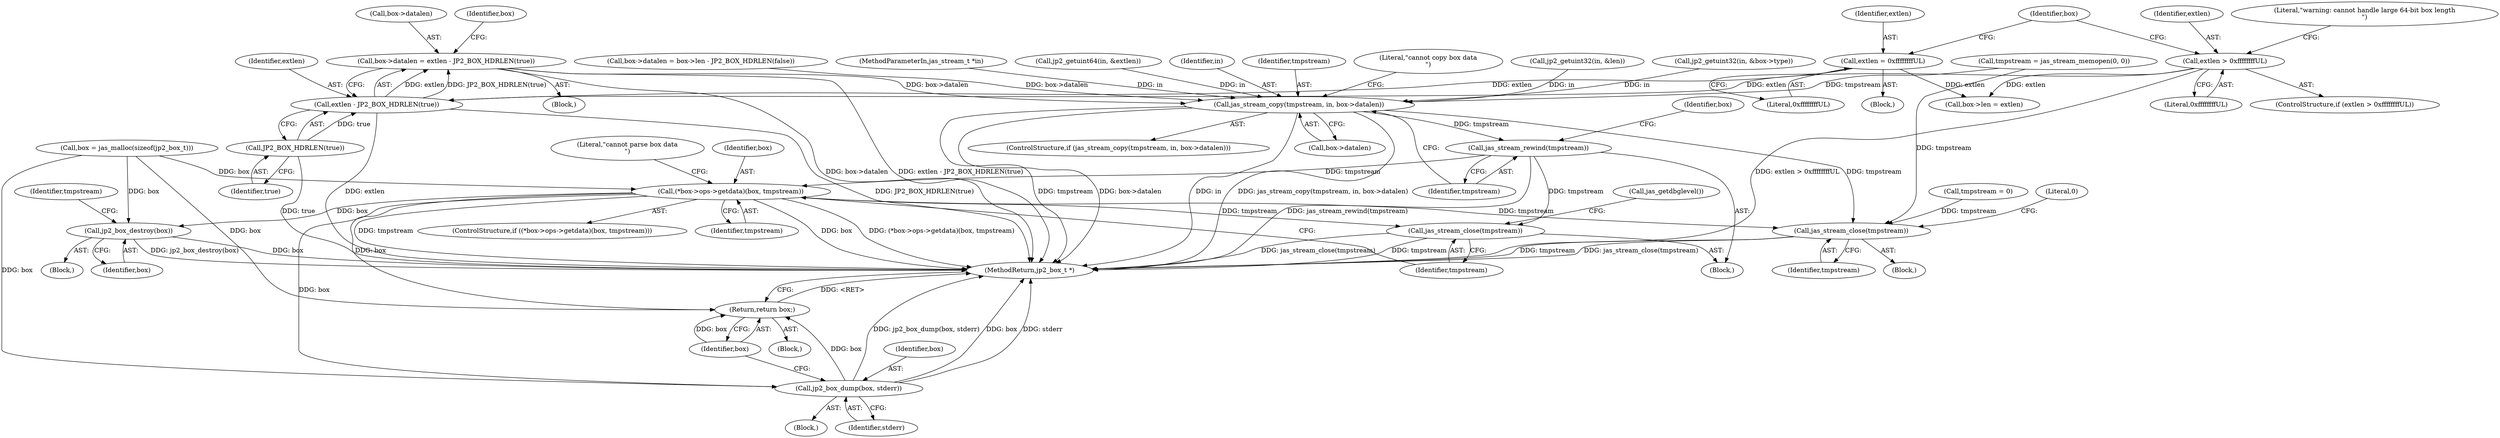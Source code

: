 digraph "0_jasper_e96fc4fdd525fa0ede28074a7e2b1caf94b58b0d_0@integer" {
"1000210" [label="(Call,box->datalen = extlen - JP2_BOX_HDRLEN(true))"];
"1000214" [label="(Call,extlen - JP2_BOX_HDRLEN(true))"];
"1000202" [label="(Call,extlen = 0xffffffffUL)"];
"1000196" [label="(Call,extlen > 0xffffffffUL)"];
"1000216" [label="(Call,JP2_BOX_HDRLEN(true))"];
"1000269" [label="(Call,jas_stream_copy(tmpstream, in, box->datalen))"];
"1000279" [label="(Call,jas_stream_rewind(tmpstream))"];
"1000297" [label="(Call,(*box->ops->getdata)(box, tmpstream))"];
"1000304" [label="(Call,jas_stream_close(tmpstream))"];
"1000311" [label="(Call,jp2_box_dump(box, stderr))"];
"1000314" [label="(Return,return box;)"];
"1000320" [label="(Call,jp2_box_destroy(box))"];
"1000325" [label="(Call,jas_stream_close(tmpstream))"];
"1000187" [label="(Block,)"];
"1000268" [label="(ControlStructure,if (jas_stream_copy(tmpstream, in, box->datalen)))"];
"1000270" [label="(Identifier,tmpstream)"];
"1000283" [label="(Identifier,box)"];
"1000203" [label="(Identifier,extlen)"];
"1000311" [label="(Call,jp2_box_dump(box, stderr))"];
"1000302" [label="(Literal,\"cannot parse box data\n\")"];
"1000277" [label="(Literal,\"cannot copy box data\n\")"];
"1000326" [label="(Identifier,tmpstream)"];
"1000189" [label="(Call,jp2_getuint64(in, &extlen))"];
"1000329" [label="(MethodReturn,jp2_box_t *)"];
"1000258" [label="(Block,)"];
"1000234" [label="(Identifier,box)"];
"1000315" [label="(Identifier,box)"];
"1000304" [label="(Call,jas_stream_close(tmpstream))"];
"1000319" [label="(Block,)"];
"1000199" [label="(Block,)"];
"1000296" [label="(ControlStructure,if ((*box->ops->getdata)(box, tmpstream)))"];
"1000320" [label="(Call,jp2_box_destroy(box))"];
"1000197" [label="(Identifier,extlen)"];
"1000305" [label="(Identifier,tmpstream)"];
"1000269" [label="(Call,jas_stream_copy(tmpstream, in, box->datalen))"];
"1000204" [label="(Literal,0xffffffffUL)"];
"1000271" [label="(Identifier,in)"];
"1000261" [label="(Call,tmpstream = jas_stream_memopen(0, 0))"];
"1000299" [label="(Identifier,tmpstream)"];
"1000134" [label="(Call,jp2_getuint32(in, &len))"];
"1000325" [label="(Call,jas_stream_close(tmpstream))"];
"1000297" [label="(Call,(*box->ops->getdata)(box, tmpstream))"];
"1000321" [label="(Identifier,box)"];
"1000312" [label="(Identifier,box)"];
"1000198" [label="(Literal,0xffffffffUL)"];
"1000138" [label="(Call,jp2_getuint32(in, &box->type))"];
"1000214" [label="(Call,extlen - JP2_BOX_HDRLEN(true))"];
"1000117" [label="(Call,box = jas_malloc(sizeof(jp2_box_t)))"];
"1000195" [label="(ControlStructure,if (extlen > 0xffffffffUL))"];
"1000196" [label="(Call,extlen > 0xffffffffUL)"];
"1000314" [label="(Return,return box;)"];
"1000220" [label="(Call,box->datalen = box->len - JP2_BOX_HDRLEN(false))"];
"1000308" [label="(Call,jas_getdbglevel())"];
"1000324" [label="(Block,)"];
"1000112" [label="(Call,tmpstream = 0)"];
"1000328" [label="(Literal,0)"];
"1000211" [label="(Call,box->datalen)"];
"1000298" [label="(Identifier,box)"];
"1000101" [label="(MethodParameterIn,jas_stream_t *in)"];
"1000323" [label="(Identifier,tmpstream)"];
"1000215" [label="(Identifier,extlen)"];
"1000207" [label="(Identifier,box)"];
"1000216" [label="(Call,JP2_BOX_HDRLEN(true))"];
"1000205" [label="(Call,box->len = extlen)"];
"1000272" [label="(Call,box->datalen)"];
"1000280" [label="(Identifier,tmpstream)"];
"1000279" [label="(Call,jas_stream_rewind(tmpstream))"];
"1000202" [label="(Call,extlen = 0xffffffffUL)"];
"1000201" [label="(Literal,\"warning: cannot handle large 64-bit box length\n\")"];
"1000310" [label="(Block,)"];
"1000313" [label="(Identifier,stderr)"];
"1000102" [label="(Block,)"];
"1000210" [label="(Call,box->datalen = extlen - JP2_BOX_HDRLEN(true))"];
"1000217" [label="(Identifier,true)"];
"1000210" -> "1000187"  [label="AST: "];
"1000210" -> "1000214"  [label="CFG: "];
"1000211" -> "1000210"  [label="AST: "];
"1000214" -> "1000210"  [label="AST: "];
"1000234" -> "1000210"  [label="CFG: "];
"1000210" -> "1000329"  [label="DDG: extlen - JP2_BOX_HDRLEN(true)"];
"1000210" -> "1000329"  [label="DDG: box->datalen"];
"1000214" -> "1000210"  [label="DDG: extlen"];
"1000214" -> "1000210"  [label="DDG: JP2_BOX_HDRLEN(true)"];
"1000210" -> "1000269"  [label="DDG: box->datalen"];
"1000214" -> "1000216"  [label="CFG: "];
"1000215" -> "1000214"  [label="AST: "];
"1000216" -> "1000214"  [label="AST: "];
"1000214" -> "1000329"  [label="DDG: JP2_BOX_HDRLEN(true)"];
"1000214" -> "1000329"  [label="DDG: extlen"];
"1000202" -> "1000214"  [label="DDG: extlen"];
"1000196" -> "1000214"  [label="DDG: extlen"];
"1000216" -> "1000214"  [label="DDG: true"];
"1000202" -> "1000199"  [label="AST: "];
"1000202" -> "1000204"  [label="CFG: "];
"1000203" -> "1000202"  [label="AST: "];
"1000204" -> "1000202"  [label="AST: "];
"1000207" -> "1000202"  [label="CFG: "];
"1000202" -> "1000205"  [label="DDG: extlen"];
"1000196" -> "1000195"  [label="AST: "];
"1000196" -> "1000198"  [label="CFG: "];
"1000197" -> "1000196"  [label="AST: "];
"1000198" -> "1000196"  [label="AST: "];
"1000201" -> "1000196"  [label="CFG: "];
"1000207" -> "1000196"  [label="CFG: "];
"1000196" -> "1000329"  [label="DDG: extlen > 0xffffffffUL"];
"1000196" -> "1000205"  [label="DDG: extlen"];
"1000216" -> "1000217"  [label="CFG: "];
"1000217" -> "1000216"  [label="AST: "];
"1000216" -> "1000329"  [label="DDG: true"];
"1000269" -> "1000268"  [label="AST: "];
"1000269" -> "1000272"  [label="CFG: "];
"1000270" -> "1000269"  [label="AST: "];
"1000271" -> "1000269"  [label="AST: "];
"1000272" -> "1000269"  [label="AST: "];
"1000277" -> "1000269"  [label="CFG: "];
"1000280" -> "1000269"  [label="CFG: "];
"1000269" -> "1000329"  [label="DDG: jas_stream_copy(tmpstream, in, box->datalen)"];
"1000269" -> "1000329"  [label="DDG: tmpstream"];
"1000269" -> "1000329"  [label="DDG: box->datalen"];
"1000269" -> "1000329"  [label="DDG: in"];
"1000261" -> "1000269"  [label="DDG: tmpstream"];
"1000189" -> "1000269"  [label="DDG: in"];
"1000138" -> "1000269"  [label="DDG: in"];
"1000134" -> "1000269"  [label="DDG: in"];
"1000101" -> "1000269"  [label="DDG: in"];
"1000220" -> "1000269"  [label="DDG: box->datalen"];
"1000269" -> "1000279"  [label="DDG: tmpstream"];
"1000269" -> "1000325"  [label="DDG: tmpstream"];
"1000279" -> "1000258"  [label="AST: "];
"1000279" -> "1000280"  [label="CFG: "];
"1000280" -> "1000279"  [label="AST: "];
"1000283" -> "1000279"  [label="CFG: "];
"1000279" -> "1000329"  [label="DDG: jas_stream_rewind(tmpstream)"];
"1000279" -> "1000297"  [label="DDG: tmpstream"];
"1000279" -> "1000304"  [label="DDG: tmpstream"];
"1000297" -> "1000296"  [label="AST: "];
"1000297" -> "1000299"  [label="CFG: "];
"1000298" -> "1000297"  [label="AST: "];
"1000299" -> "1000297"  [label="AST: "];
"1000302" -> "1000297"  [label="CFG: "];
"1000305" -> "1000297"  [label="CFG: "];
"1000297" -> "1000329"  [label="DDG: tmpstream"];
"1000297" -> "1000329"  [label="DDG: box"];
"1000297" -> "1000329"  [label="DDG: (*box->ops->getdata)(box, tmpstream)"];
"1000117" -> "1000297"  [label="DDG: box"];
"1000297" -> "1000304"  [label="DDG: tmpstream"];
"1000297" -> "1000311"  [label="DDG: box"];
"1000297" -> "1000314"  [label="DDG: box"];
"1000297" -> "1000320"  [label="DDG: box"];
"1000297" -> "1000325"  [label="DDG: tmpstream"];
"1000304" -> "1000258"  [label="AST: "];
"1000304" -> "1000305"  [label="CFG: "];
"1000305" -> "1000304"  [label="AST: "];
"1000308" -> "1000304"  [label="CFG: "];
"1000304" -> "1000329"  [label="DDG: jas_stream_close(tmpstream)"];
"1000304" -> "1000329"  [label="DDG: tmpstream"];
"1000311" -> "1000310"  [label="AST: "];
"1000311" -> "1000313"  [label="CFG: "];
"1000312" -> "1000311"  [label="AST: "];
"1000313" -> "1000311"  [label="AST: "];
"1000315" -> "1000311"  [label="CFG: "];
"1000311" -> "1000329"  [label="DDG: box"];
"1000311" -> "1000329"  [label="DDG: stderr"];
"1000311" -> "1000329"  [label="DDG: jp2_box_dump(box, stderr)"];
"1000117" -> "1000311"  [label="DDG: box"];
"1000311" -> "1000314"  [label="DDG: box"];
"1000314" -> "1000102"  [label="AST: "];
"1000314" -> "1000315"  [label="CFG: "];
"1000315" -> "1000314"  [label="AST: "];
"1000329" -> "1000314"  [label="CFG: "];
"1000314" -> "1000329"  [label="DDG: <RET>"];
"1000315" -> "1000314"  [label="DDG: box"];
"1000117" -> "1000314"  [label="DDG: box"];
"1000320" -> "1000319"  [label="AST: "];
"1000320" -> "1000321"  [label="CFG: "];
"1000321" -> "1000320"  [label="AST: "];
"1000323" -> "1000320"  [label="CFG: "];
"1000320" -> "1000329"  [label="DDG: box"];
"1000320" -> "1000329"  [label="DDG: jp2_box_destroy(box)"];
"1000117" -> "1000320"  [label="DDG: box"];
"1000325" -> "1000324"  [label="AST: "];
"1000325" -> "1000326"  [label="CFG: "];
"1000326" -> "1000325"  [label="AST: "];
"1000328" -> "1000325"  [label="CFG: "];
"1000325" -> "1000329"  [label="DDG: tmpstream"];
"1000325" -> "1000329"  [label="DDG: jas_stream_close(tmpstream)"];
"1000261" -> "1000325"  [label="DDG: tmpstream"];
"1000112" -> "1000325"  [label="DDG: tmpstream"];
}
